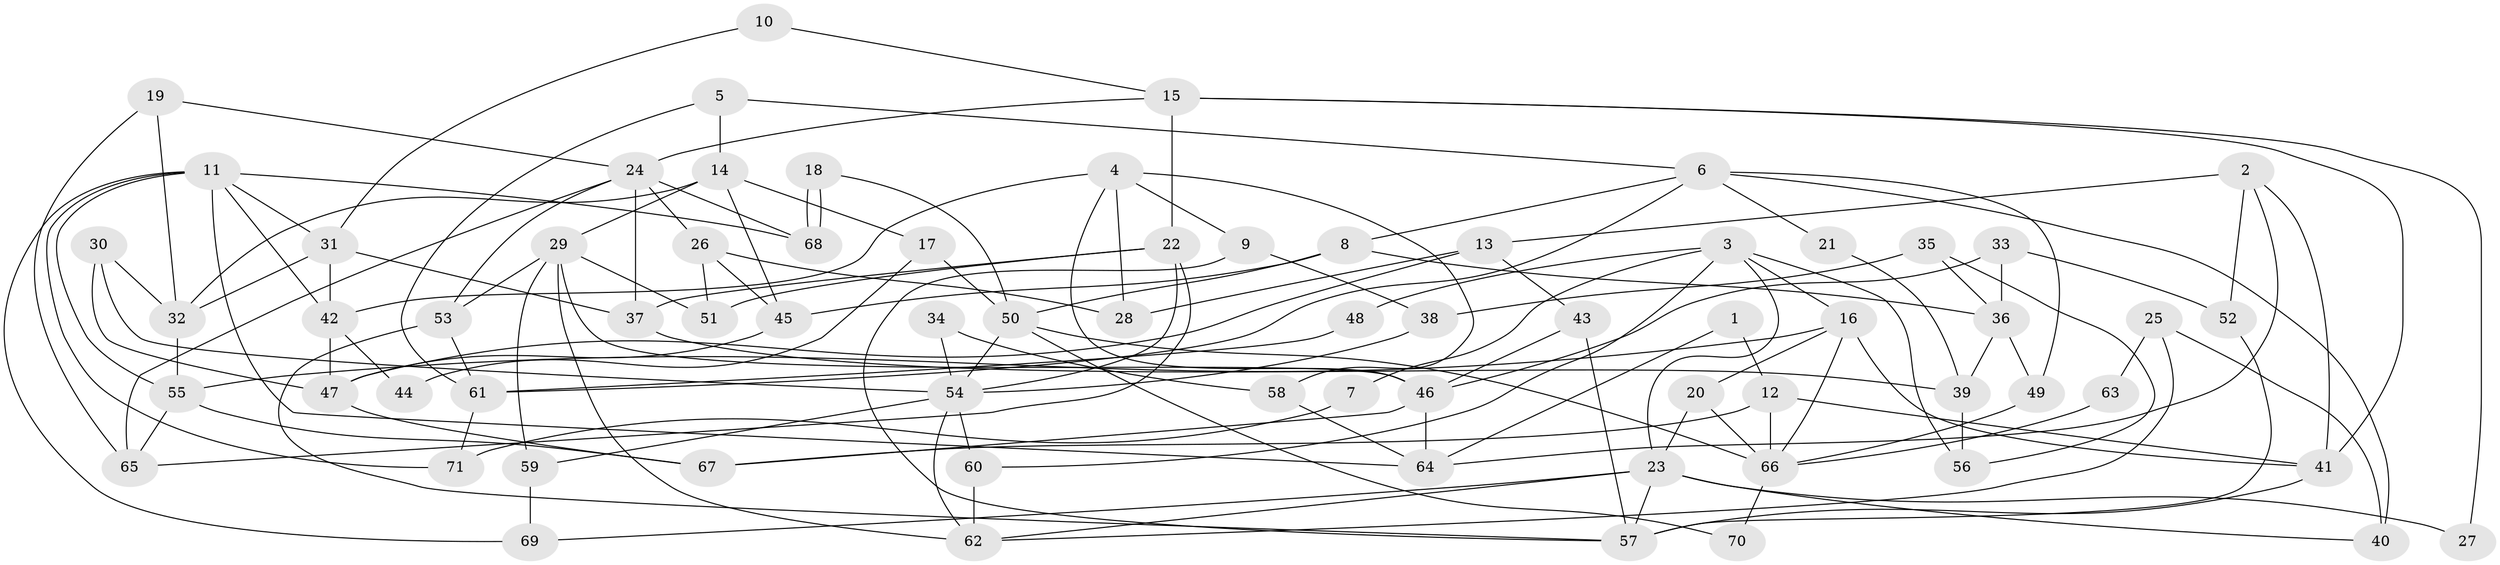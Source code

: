 // coarse degree distribution, {5: 0.125, 6: 0.16666666666666666, 4: 0.125, 8: 0.25, 2: 0.125, 3: 0.125, 9: 0.041666666666666664, 7: 0.041666666666666664}
// Generated by graph-tools (version 1.1) at 2025/37/03/04/25 23:37:14]
// undirected, 71 vertices, 142 edges
graph export_dot {
  node [color=gray90,style=filled];
  1;
  2;
  3;
  4;
  5;
  6;
  7;
  8;
  9;
  10;
  11;
  12;
  13;
  14;
  15;
  16;
  17;
  18;
  19;
  20;
  21;
  22;
  23;
  24;
  25;
  26;
  27;
  28;
  29;
  30;
  31;
  32;
  33;
  34;
  35;
  36;
  37;
  38;
  39;
  40;
  41;
  42;
  43;
  44;
  45;
  46;
  47;
  48;
  49;
  50;
  51;
  52;
  53;
  54;
  55;
  56;
  57;
  58;
  59;
  60;
  61;
  62;
  63;
  64;
  65;
  66;
  67;
  68;
  69;
  70;
  71;
  1 -- 64;
  1 -- 12;
  2 -- 41;
  2 -- 64;
  2 -- 13;
  2 -- 52;
  3 -- 60;
  3 -- 23;
  3 -- 7;
  3 -- 16;
  3 -- 48;
  3 -- 56;
  4 -- 46;
  4 -- 42;
  4 -- 9;
  4 -- 28;
  4 -- 58;
  5 -- 14;
  5 -- 61;
  5 -- 6;
  6 -- 49;
  6 -- 8;
  6 -- 21;
  6 -- 40;
  6 -- 61;
  7 -- 71;
  8 -- 45;
  8 -- 36;
  8 -- 50;
  9 -- 57;
  9 -- 38;
  10 -- 31;
  10 -- 15;
  11 -- 69;
  11 -- 68;
  11 -- 31;
  11 -- 42;
  11 -- 55;
  11 -- 64;
  11 -- 71;
  12 -- 67;
  12 -- 66;
  12 -- 41;
  13 -- 47;
  13 -- 28;
  13 -- 43;
  14 -- 29;
  14 -- 32;
  14 -- 17;
  14 -- 45;
  15 -- 22;
  15 -- 41;
  15 -- 24;
  15 -- 27;
  16 -- 55;
  16 -- 20;
  16 -- 41;
  16 -- 66;
  17 -- 50;
  17 -- 44;
  18 -- 68;
  18 -- 68;
  18 -- 50;
  19 -- 65;
  19 -- 24;
  19 -- 32;
  20 -- 66;
  20 -- 23;
  21 -- 39;
  22 -- 37;
  22 -- 51;
  22 -- 54;
  22 -- 65;
  23 -- 57;
  23 -- 27;
  23 -- 40;
  23 -- 62;
  23 -- 69;
  24 -- 26;
  24 -- 37;
  24 -- 53;
  24 -- 65;
  24 -- 68;
  25 -- 40;
  25 -- 62;
  25 -- 63;
  26 -- 45;
  26 -- 28;
  26 -- 51;
  29 -- 62;
  29 -- 46;
  29 -- 51;
  29 -- 53;
  29 -- 59;
  30 -- 47;
  30 -- 32;
  30 -- 54;
  31 -- 32;
  31 -- 37;
  31 -- 42;
  32 -- 55;
  33 -- 36;
  33 -- 52;
  33 -- 46;
  34 -- 54;
  34 -- 58;
  35 -- 38;
  35 -- 36;
  35 -- 56;
  36 -- 39;
  36 -- 49;
  37 -- 39;
  38 -- 54;
  39 -- 56;
  41 -- 57;
  42 -- 44;
  42 -- 47;
  43 -- 57;
  43 -- 46;
  45 -- 47;
  46 -- 64;
  46 -- 67;
  47 -- 67;
  48 -- 61;
  49 -- 66;
  50 -- 54;
  50 -- 66;
  50 -- 70;
  52 -- 57;
  53 -- 57;
  53 -- 61;
  54 -- 59;
  54 -- 60;
  54 -- 62;
  55 -- 65;
  55 -- 67;
  58 -- 64;
  59 -- 69;
  60 -- 62;
  61 -- 71;
  63 -- 66;
  66 -- 70;
}
